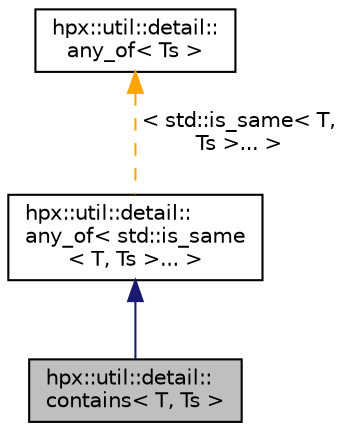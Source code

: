 digraph "hpx::util::detail::contains&lt; T, Ts &gt;"
{
  edge [fontname="Helvetica",fontsize="10",labelfontname="Helvetica",labelfontsize="10"];
  node [fontname="Helvetica",fontsize="10",shape=record];
  Node0 [label="hpx::util::detail::\lcontains\< T, Ts \>",height=0.2,width=0.4,color="black", fillcolor="grey75", style="filled", fontcolor="black"];
  Node1 -> Node0 [dir="back",color="midnightblue",fontsize="10",style="solid",fontname="Helvetica"];
  Node1 [label="hpx::util::detail::\lany_of\< std::is_same\l\< T, Ts \>... \>",height=0.2,width=0.4,color="black", fillcolor="white", style="filled",URL="$d6/d1d/structhpx_1_1util_1_1detail_1_1any__of.html"];
  Node2 -> Node1 [dir="back",color="orange",fontsize="10",style="dashed",label=" \< std::is_same\< T,\l Ts \>... \>" ,fontname="Helvetica"];
  Node2 [label="hpx::util::detail::\lany_of\< Ts \>",height=0.2,width=0.4,color="black", fillcolor="white", style="filled",URL="$d6/d1d/structhpx_1_1util_1_1detail_1_1any__of.html"];
}
